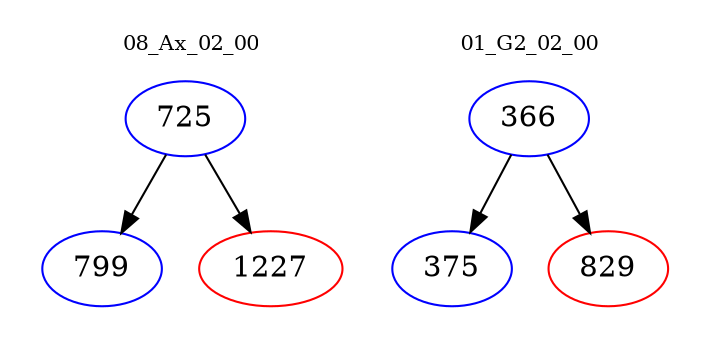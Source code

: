 digraph{
subgraph cluster_0 {
color = white
label = "08_Ax_02_00";
fontsize=10;
T0_725 [label="725", color="blue"]
T0_725 -> T0_799 [color="black"]
T0_799 [label="799", color="blue"]
T0_725 -> T0_1227 [color="black"]
T0_1227 [label="1227", color="red"]
}
subgraph cluster_1 {
color = white
label = "01_G2_02_00";
fontsize=10;
T1_366 [label="366", color="blue"]
T1_366 -> T1_375 [color="black"]
T1_375 [label="375", color="blue"]
T1_366 -> T1_829 [color="black"]
T1_829 [label="829", color="red"]
}
}
